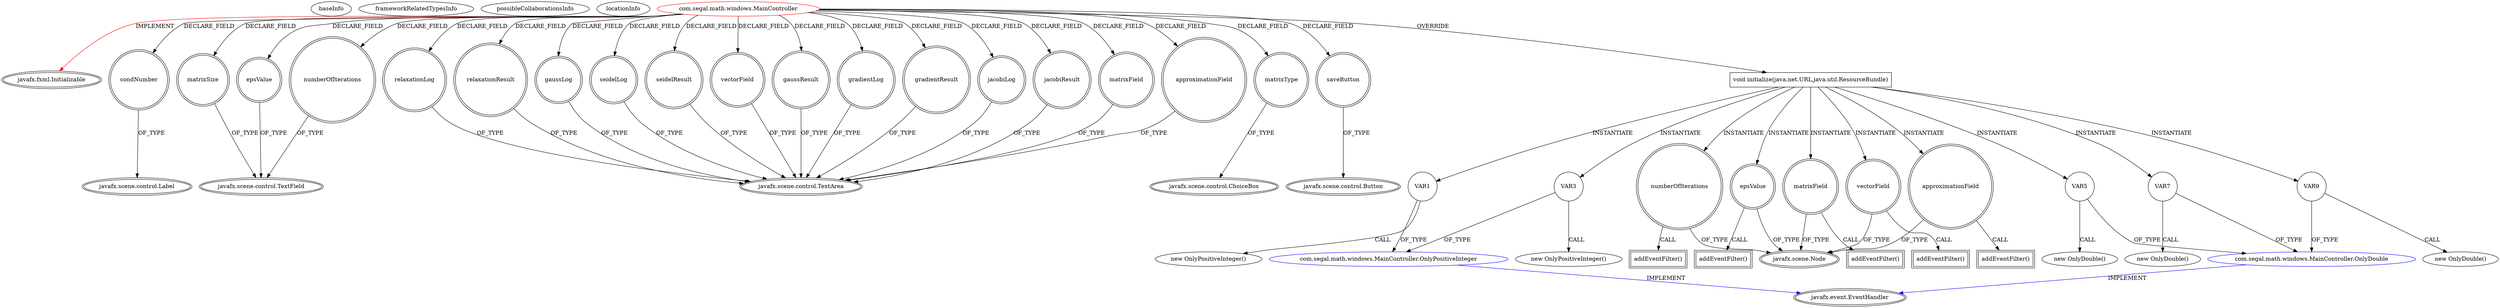 digraph {
baseInfo[graphId=1006,category="extension_graph",isAnonymous=false,possibleRelation=true]
frameworkRelatedTypesInfo[0="javafx.fxml.Initializable"]
possibleCollaborationsInfo[0="1006~OVERRIDING_METHOD_DECLARATION-INSTANTIATION-OVERRIDING_METHOD_DECLARATION-INSTANTIATION-~javafx.fxml.Initializable ~javafx.event.EventHandler ~false~false",1="1006~OVERRIDING_METHOD_DECLARATION-INSTANTIATION-OVERRIDING_METHOD_DECLARATION-INSTANTIATION-OVERRIDING_METHOD_DECLARATION-INSTANTIATION-~javafx.fxml.Initializable ~javafx.event.EventHandler ~false~false"]
locationInfo[projectName="Nilera-AppliedMath-HW2",filePath="/Nilera-AppliedMath-HW2/AppliedMath-HW2-master/src/com/segal/math/windows/MainController.java",contextSignature="MainController",graphId="1006"]
0[label="com.segal.math.windows.MainController",vertexType="ROOT_CLIENT_CLASS_DECLARATION",isFrameworkType=false,color=red]
1[label="javafx.fxml.Initializable",vertexType="FRAMEWORK_INTERFACE_TYPE",isFrameworkType=true,peripheries=2]
2[label="approximationField",vertexType="FIELD_DECLARATION",isFrameworkType=true,peripheries=2,shape=circle]
3[label="javafx.scene.control.TextArea",vertexType="FRAMEWORK_CLASS_TYPE",isFrameworkType=true,peripheries=2]
4[label="condNumber",vertexType="FIELD_DECLARATION",isFrameworkType=true,peripheries=2,shape=circle]
5[label="javafx.scene.control.Label",vertexType="FRAMEWORK_CLASS_TYPE",isFrameworkType=true,peripheries=2]
6[label="epsValue",vertexType="FIELD_DECLARATION",isFrameworkType=true,peripheries=2,shape=circle]
7[label="javafx.scene.control.TextField",vertexType="FRAMEWORK_CLASS_TYPE",isFrameworkType=true,peripheries=2]
8[label="gaussLog",vertexType="FIELD_DECLARATION",isFrameworkType=true,peripheries=2,shape=circle]
10[label="gaussResult",vertexType="FIELD_DECLARATION",isFrameworkType=true,peripheries=2,shape=circle]
12[label="gradientLog",vertexType="FIELD_DECLARATION",isFrameworkType=true,peripheries=2,shape=circle]
14[label="gradientResult",vertexType="FIELD_DECLARATION",isFrameworkType=true,peripheries=2,shape=circle]
16[label="jacobiLog",vertexType="FIELD_DECLARATION",isFrameworkType=true,peripheries=2,shape=circle]
18[label="jacobiResult",vertexType="FIELD_DECLARATION",isFrameworkType=true,peripheries=2,shape=circle]
20[label="matrixField",vertexType="FIELD_DECLARATION",isFrameworkType=true,peripheries=2,shape=circle]
22[label="matrixSize",vertexType="FIELD_DECLARATION",isFrameworkType=true,peripheries=2,shape=circle]
24[label="matrixType",vertexType="FIELD_DECLARATION",isFrameworkType=true,peripheries=2,shape=circle]
25[label="javafx.scene.control.ChoiceBox",vertexType="FRAMEWORK_CLASS_TYPE",isFrameworkType=true,peripheries=2]
26[label="numberOfIterations",vertexType="FIELD_DECLARATION",isFrameworkType=true,peripheries=2,shape=circle]
28[label="relaxationLog",vertexType="FIELD_DECLARATION",isFrameworkType=true,peripheries=2,shape=circle]
30[label="relaxationResult",vertexType="FIELD_DECLARATION",isFrameworkType=true,peripheries=2,shape=circle]
32[label="saveButton",vertexType="FIELD_DECLARATION",isFrameworkType=true,peripheries=2,shape=circle]
33[label="javafx.scene.control.Button",vertexType="FRAMEWORK_CLASS_TYPE",isFrameworkType=true,peripheries=2]
34[label="seidelLog",vertexType="FIELD_DECLARATION",isFrameworkType=true,peripheries=2,shape=circle]
36[label="seidelResult",vertexType="FIELD_DECLARATION",isFrameworkType=true,peripheries=2,shape=circle]
38[label="vectorField",vertexType="FIELD_DECLARATION",isFrameworkType=true,peripheries=2,shape=circle]
40[label="void initialize(java.net.URL,java.util.ResourceBundle)",vertexType="OVERRIDING_METHOD_DECLARATION",isFrameworkType=false,shape=box]
41[label="numberOfIterations",vertexType="VARIABLE_EXPRESION",isFrameworkType=true,peripheries=2,shape=circle]
43[label="javafx.scene.Node",vertexType="FRAMEWORK_CLASS_TYPE",isFrameworkType=true,peripheries=2]
42[label="addEventFilter()",vertexType="INSIDE_CALL",isFrameworkType=true,peripheries=2,shape=box]
45[label="VAR1",vertexType="VARIABLE_EXPRESION",isFrameworkType=false,shape=circle]
46[label="com.segal.math.windows.MainController.OnlyPositiveInteger",vertexType="REFERENCE_CLIENT_CLASS_DECLARATION",isFrameworkType=false,color=blue]
47[label="javafx.event.EventHandler",vertexType="FRAMEWORK_INTERFACE_TYPE",isFrameworkType=true,peripheries=2]
44[label="new OnlyPositiveInteger()",vertexType="CONSTRUCTOR_CALL",isFrameworkType=false]
48[label="epsValue",vertexType="VARIABLE_EXPRESION",isFrameworkType=true,peripheries=2,shape=circle]
49[label="addEventFilter()",vertexType="INSIDE_CALL",isFrameworkType=true,peripheries=2,shape=box]
52[label="VAR3",vertexType="VARIABLE_EXPRESION",isFrameworkType=false,shape=circle]
51[label="new OnlyPositiveInteger()",vertexType="CONSTRUCTOR_CALL",isFrameworkType=false]
54[label="matrixField",vertexType="VARIABLE_EXPRESION",isFrameworkType=true,peripheries=2,shape=circle]
55[label="addEventFilter()",vertexType="INSIDE_CALL",isFrameworkType=true,peripheries=2,shape=box]
58[label="VAR5",vertexType="VARIABLE_EXPRESION",isFrameworkType=false,shape=circle]
59[label="com.segal.math.windows.MainController.OnlyDouble",vertexType="REFERENCE_CLIENT_CLASS_DECLARATION",isFrameworkType=false,color=blue]
57[label="new OnlyDouble()",vertexType="CONSTRUCTOR_CALL",isFrameworkType=false]
61[label="vectorField",vertexType="VARIABLE_EXPRESION",isFrameworkType=true,peripheries=2,shape=circle]
62[label="addEventFilter()",vertexType="INSIDE_CALL",isFrameworkType=true,peripheries=2,shape=box]
65[label="VAR7",vertexType="VARIABLE_EXPRESION",isFrameworkType=false,shape=circle]
64[label="new OnlyDouble()",vertexType="CONSTRUCTOR_CALL",isFrameworkType=false]
67[label="approximationField",vertexType="VARIABLE_EXPRESION",isFrameworkType=true,peripheries=2,shape=circle]
68[label="addEventFilter()",vertexType="INSIDE_CALL",isFrameworkType=true,peripheries=2,shape=box]
71[label="VAR9",vertexType="VARIABLE_EXPRESION",isFrameworkType=false,shape=circle]
70[label="new OnlyDouble()",vertexType="CONSTRUCTOR_CALL",isFrameworkType=false]
0->1[label="IMPLEMENT",color=red]
0->2[label="DECLARE_FIELD"]
2->3[label="OF_TYPE"]
0->4[label="DECLARE_FIELD"]
4->5[label="OF_TYPE"]
0->6[label="DECLARE_FIELD"]
6->7[label="OF_TYPE"]
0->8[label="DECLARE_FIELD"]
8->3[label="OF_TYPE"]
0->10[label="DECLARE_FIELD"]
10->3[label="OF_TYPE"]
0->12[label="DECLARE_FIELD"]
12->3[label="OF_TYPE"]
0->14[label="DECLARE_FIELD"]
14->3[label="OF_TYPE"]
0->16[label="DECLARE_FIELD"]
16->3[label="OF_TYPE"]
0->18[label="DECLARE_FIELD"]
18->3[label="OF_TYPE"]
0->20[label="DECLARE_FIELD"]
20->3[label="OF_TYPE"]
0->22[label="DECLARE_FIELD"]
22->7[label="OF_TYPE"]
0->24[label="DECLARE_FIELD"]
24->25[label="OF_TYPE"]
0->26[label="DECLARE_FIELD"]
26->7[label="OF_TYPE"]
0->28[label="DECLARE_FIELD"]
28->3[label="OF_TYPE"]
0->30[label="DECLARE_FIELD"]
30->3[label="OF_TYPE"]
0->32[label="DECLARE_FIELD"]
32->33[label="OF_TYPE"]
0->34[label="DECLARE_FIELD"]
34->3[label="OF_TYPE"]
0->36[label="DECLARE_FIELD"]
36->3[label="OF_TYPE"]
0->38[label="DECLARE_FIELD"]
38->3[label="OF_TYPE"]
0->40[label="OVERRIDE"]
40->41[label="INSTANTIATE"]
41->43[label="OF_TYPE"]
41->42[label="CALL"]
40->45[label="INSTANTIATE"]
46->47[label="IMPLEMENT",color=blue]
45->46[label="OF_TYPE"]
45->44[label="CALL"]
40->48[label="INSTANTIATE"]
48->43[label="OF_TYPE"]
48->49[label="CALL"]
40->52[label="INSTANTIATE"]
52->46[label="OF_TYPE"]
52->51[label="CALL"]
40->54[label="INSTANTIATE"]
54->43[label="OF_TYPE"]
54->55[label="CALL"]
40->58[label="INSTANTIATE"]
59->47[label="IMPLEMENT",color=blue]
58->59[label="OF_TYPE"]
58->57[label="CALL"]
40->61[label="INSTANTIATE"]
61->43[label="OF_TYPE"]
61->62[label="CALL"]
40->65[label="INSTANTIATE"]
65->59[label="OF_TYPE"]
65->64[label="CALL"]
40->67[label="INSTANTIATE"]
67->43[label="OF_TYPE"]
67->68[label="CALL"]
40->71[label="INSTANTIATE"]
71->59[label="OF_TYPE"]
71->70[label="CALL"]
}
